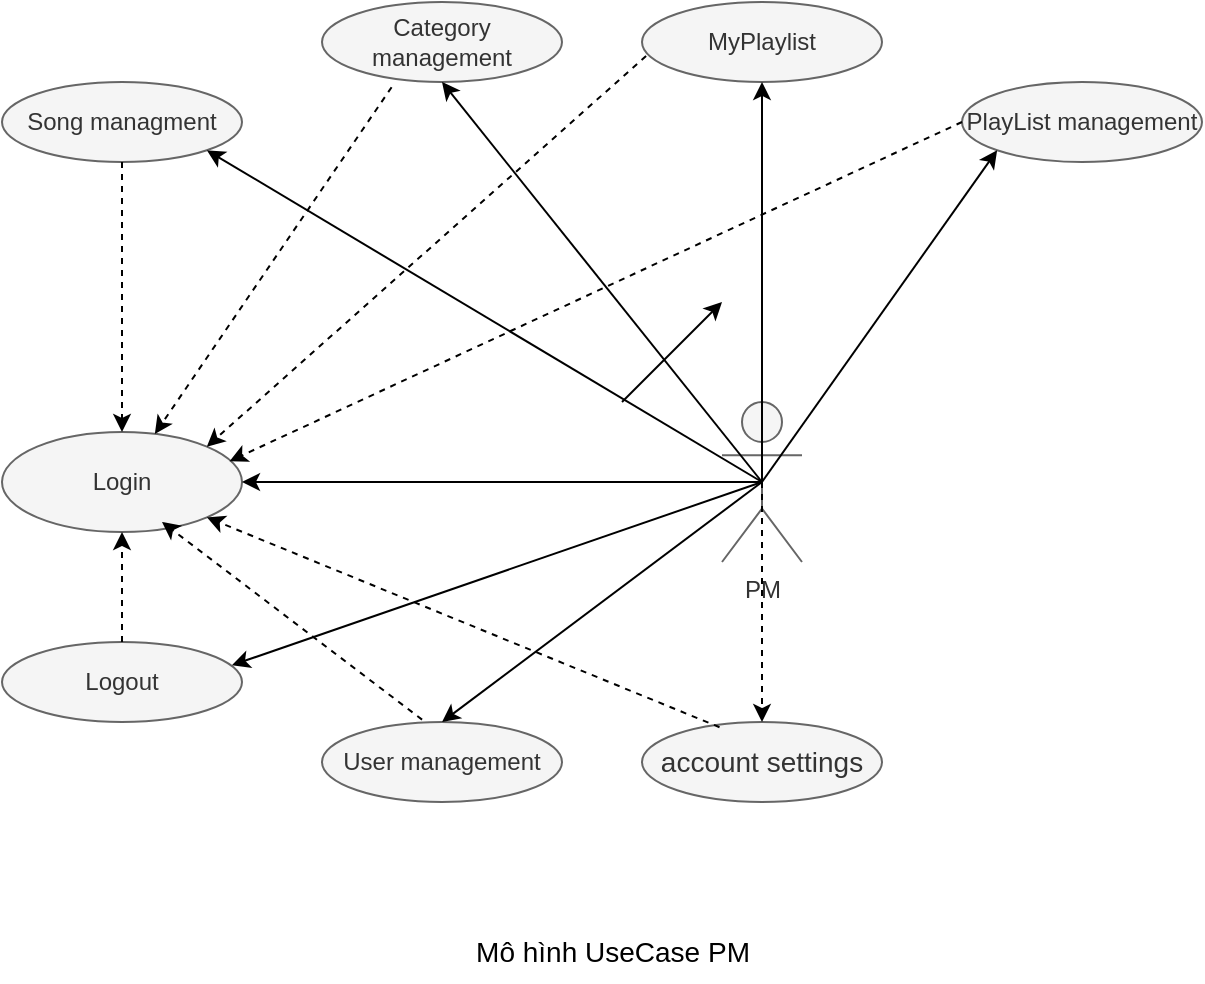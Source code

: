 <mxfile version="20.5.3" type="embed"><diagram id="kaU-Bj5s0fkfEdamKGvU" name="Page-1"><mxGraphModel dx="725" dy="519" grid="0" gridSize="10" guides="1" tooltips="1" connect="1" arrows="1" fold="1" page="1" pageScale="1" pageWidth="850" pageHeight="1100" background="#ffffff" math="0" shadow="0"><root><mxCell id="0"/><mxCell id="1" parent="0"/><mxCell id="2" value="PM" style="shape=umlActor;verticalLabelPosition=bottom;verticalAlign=top;html=1;outlineConnect=0;fillColor=#f5f5f5;fontColor=#333333;strokeColor=#666666;" vertex="1" parent="1"><mxGeometry x="400" y="240" width="40" height="80" as="geometry"/></mxCell><mxCell id="4" value="Song managment" style="ellipse;whiteSpace=wrap;html=1;fillColor=#f5f5f5;fontColor=#333333;strokeColor=#666666;" vertex="1" parent="1"><mxGeometry x="40" y="80" width="120" height="40" as="geometry"/></mxCell><mxCell id="6" value="Category management" style="ellipse;whiteSpace=wrap;html=1;fillColor=#f5f5f5;fontColor=#333333;strokeColor=#666666;" vertex="1" parent="1"><mxGeometry x="200" y="40" width="120" height="40" as="geometry"/></mxCell><mxCell id="7" value="Login" style="ellipse;whiteSpace=wrap;html=1;fillColor=#f5f5f5;fontColor=#333333;strokeColor=#666666;" vertex="1" parent="1"><mxGeometry x="40" y="255" width="120" height="50" as="geometry"/></mxCell><mxCell id="8" value="PlayList management" style="ellipse;whiteSpace=wrap;html=1;fillColor=#f5f5f5;fontColor=#333333;strokeColor=#666666;" vertex="1" parent="1"><mxGeometry x="520" y="80" width="120" height="40" as="geometry"/></mxCell><mxCell id="9" value="MyPlaylist" style="ellipse;whiteSpace=wrap;html=1;fillColor=#f5f5f5;fontColor=#333333;strokeColor=#666666;" vertex="1" parent="1"><mxGeometry x="360" y="40" width="120" height="40" as="geometry"/></mxCell><mxCell id="10" style="edgeStyle=orthogonalEdgeStyle;rounded=0;orthogonalLoop=1;jettySize=auto;html=1;exitX=0.5;exitY=1;exitDx=0;exitDy=0;" edge="1" parent="1" source="8" target="8"><mxGeometry relative="1" as="geometry"/></mxCell><mxCell id="11" value="User management" style="ellipse;whiteSpace=wrap;html=1;fillColor=#f5f5f5;fontColor=#333333;strokeColor=#666666;" vertex="1" parent="1"><mxGeometry x="200" y="400" width="120" height="40" as="geometry"/></mxCell><mxCell id="12" value="Logout" style="ellipse;whiteSpace=wrap;html=1;fillColor=#f5f5f5;fontColor=#333333;strokeColor=#666666;" vertex="1" parent="1"><mxGeometry x="40" y="360" width="120" height="40" as="geometry"/></mxCell><mxCell id="13" value="" style="endArrow=classic;html=1;rounded=0;" edge="1" parent="1"><mxGeometry width="50" height="50" relative="1" as="geometry"><mxPoint x="350" y="240" as="sourcePoint"/><mxPoint x="400" y="190" as="targetPoint"/></mxGeometry></mxCell><mxCell id="14" value="" style="endArrow=classic;html=1;rounded=0;exitX=0.5;exitY=0.5;exitDx=0;exitDy=0;exitPerimeter=0;entryX=1;entryY=1;entryDx=0;entryDy=0;strokeColor=#000000;" edge="1" parent="1" source="2" target="4"><mxGeometry width="50" height="50" relative="1" as="geometry"><mxPoint x="350" y="240" as="sourcePoint"/><mxPoint x="400" y="190" as="targetPoint"/></mxGeometry></mxCell><mxCell id="17" value="" style="endArrow=classic;html=1;rounded=0;strokeColor=#000000;entryX=0.5;entryY=1;entryDx=0;entryDy=0;" edge="1" parent="1" target="6"><mxGeometry width="50" height="50" relative="1" as="geometry"><mxPoint x="420" y="280" as="sourcePoint"/><mxPoint x="400" y="190" as="targetPoint"/></mxGeometry></mxCell><mxCell id="18" value="" style="endArrow=classic;html=1;rounded=0;strokeColor=#000000;exitX=0.5;exitY=0.5;exitDx=0;exitDy=0;exitPerimeter=0;entryX=0.5;entryY=1;entryDx=0;entryDy=0;" edge="1" parent="1" source="2" target="9"><mxGeometry width="50" height="50" relative="1" as="geometry"><mxPoint x="380" y="290" as="sourcePoint"/><mxPoint x="420" y="90" as="targetPoint"/></mxGeometry></mxCell><mxCell id="19" value="" style="endArrow=classic;html=1;rounded=0;strokeColor=#000000;exitX=0.5;exitY=0.5;exitDx=0;exitDy=0;exitPerimeter=0;entryX=0;entryY=1;entryDx=0;entryDy=0;" edge="1" parent="1" source="2" target="8"><mxGeometry width="50" height="50" relative="1" as="geometry"><mxPoint x="350" y="310" as="sourcePoint"/><mxPoint x="400" y="260" as="targetPoint"/></mxGeometry></mxCell><mxCell id="20" value="" style="endArrow=classic;html=1;rounded=0;strokeColor=#000000;exitX=0.5;exitY=0.5;exitDx=0;exitDy=0;exitPerimeter=0;entryX=0.5;entryY=0;entryDx=0;entryDy=0;" edge="1" parent="1" source="2" target="11"><mxGeometry width="50" height="50" relative="1" as="geometry"><mxPoint x="350" y="310" as="sourcePoint"/><mxPoint x="400" y="260" as="targetPoint"/></mxGeometry></mxCell><mxCell id="21" value="" style="endArrow=classic;html=1;rounded=0;strokeColor=#000000;entryX=0.958;entryY=0.29;entryDx=0;entryDy=0;entryPerimeter=0;" edge="1" parent="1" target="12"><mxGeometry width="50" height="50" relative="1" as="geometry"><mxPoint x="420" y="280" as="sourcePoint"/><mxPoint x="400" y="260" as="targetPoint"/></mxGeometry></mxCell><mxCell id="22" value="" style="endArrow=classic;html=1;rounded=0;strokeColor=#000000;entryX=1;entryY=0.5;entryDx=0;entryDy=0;" edge="1" parent="1" target="7"><mxGeometry width="50" height="50" relative="1" as="geometry"><mxPoint x="420" y="280" as="sourcePoint"/><mxPoint x="400" y="220" as="targetPoint"/></mxGeometry></mxCell><mxCell id="23" value="" style="endArrow=classic;html=1;rounded=0;strokeColor=#000000;dashed=1;exitX=0.5;exitY=1;exitDx=0;exitDy=0;" edge="1" parent="1" source="4" target="7"><mxGeometry width="50" height="50" relative="1" as="geometry"><mxPoint x="350" y="270" as="sourcePoint"/><mxPoint x="400" y="220" as="targetPoint"/></mxGeometry></mxCell><mxCell id="24" value="" style="endArrow=classic;html=1;rounded=0;dashed=1;strokeColor=#000000;exitX=0.5;exitY=0;exitDx=0;exitDy=0;entryX=0.5;entryY=1;entryDx=0;entryDy=0;" edge="1" parent="1" source="12" target="7"><mxGeometry width="50" height="50" relative="1" as="geometry"><mxPoint x="350" y="270" as="sourcePoint"/><mxPoint x="400" y="220" as="targetPoint"/></mxGeometry></mxCell><mxCell id="27" value="" style="endArrow=classic;html=1;rounded=0;dashed=1;strokeColor=#000000;exitX=0.29;exitY=1.065;exitDx=0;exitDy=0;exitPerimeter=0;" edge="1" parent="1" source="6" target="7"><mxGeometry width="50" height="50" relative="1" as="geometry"><mxPoint x="350" y="270" as="sourcePoint"/><mxPoint x="400" y="220" as="targetPoint"/></mxGeometry></mxCell><mxCell id="28" value="" style="endArrow=classic;html=1;rounded=0;dashed=1;strokeColor=#000000;exitX=0.017;exitY=0.675;exitDx=0;exitDy=0;exitPerimeter=0;entryX=1;entryY=0;entryDx=0;entryDy=0;" edge="1" parent="1" source="9" target="7"><mxGeometry width="50" height="50" relative="1" as="geometry"><mxPoint x="350" y="270" as="sourcePoint"/><mxPoint x="400" y="220" as="targetPoint"/></mxGeometry></mxCell><mxCell id="29" value="" style="endArrow=classic;html=1;rounded=0;dashed=1;strokeColor=#000000;exitX=0.417;exitY=-0.03;exitDx=0;exitDy=0;exitPerimeter=0;" edge="1" parent="1" source="11"><mxGeometry width="50" height="50" relative="1" as="geometry"><mxPoint x="350" y="290" as="sourcePoint"/><mxPoint x="120" y="300" as="targetPoint"/></mxGeometry></mxCell><mxCell id="30" value="" style="endArrow=classic;html=1;rounded=0;dashed=1;strokeColor=#000000;exitX=0;exitY=0.5;exitDx=0;exitDy=0;entryX=0.948;entryY=0.292;entryDx=0;entryDy=0;entryPerimeter=0;" edge="1" parent="1" source="8" target="7"><mxGeometry width="50" height="50" relative="1" as="geometry"><mxPoint x="350" y="290" as="sourcePoint"/><mxPoint x="400" y="240" as="targetPoint"/></mxGeometry></mxCell><mxCell id="31" value="&lt;font style=&quot;font-size: 14px;&quot; color=&quot;#000000&quot;&gt;Mô hình UseCase PM&lt;/font&gt;" style="text;html=1;align=center;verticalAlign=middle;resizable=0;points=[];autosize=1;strokeColor=none;fillColor=none;" vertex="1" parent="1"><mxGeometry x="265" y="500" width="160" height="30" as="geometry"/></mxCell><mxCell id="32" value="account settings" style="ellipse;whiteSpace=wrap;html=1;fontSize=14;fontColor=#333333;fillColor=#f5f5f5;strokeColor=#666666;" vertex="1" parent="1"><mxGeometry x="360" y="400" width="120" height="40" as="geometry"/></mxCell><mxCell id="33" value="" style="endArrow=classic;html=1;rounded=0;fontSize=14;fontColor=#000000;strokeColor=#000000;exitX=0.5;exitY=0.5;exitDx=0;exitDy=0;exitPerimeter=0;entryX=0.5;entryY=0;entryDx=0;entryDy=0;dashed=1;" edge="1" parent="1" source="2" target="32"><mxGeometry width="50" height="50" relative="1" as="geometry"><mxPoint x="350" y="320" as="sourcePoint"/><mxPoint x="400" y="270" as="targetPoint"/></mxGeometry></mxCell><mxCell id="34" value="" style="endArrow=classic;html=1;rounded=0;dashed=1;strokeColor=#000000;fontSize=14;fontColor=#000000;exitX=0.323;exitY=0.065;exitDx=0;exitDy=0;exitPerimeter=0;entryX=1;entryY=1;entryDx=0;entryDy=0;" edge="1" parent="1" source="32" target="7"><mxGeometry width="50" height="50" relative="1" as="geometry"><mxPoint x="350" y="320" as="sourcePoint"/><mxPoint x="400" y="270" as="targetPoint"/></mxGeometry></mxCell></root></mxGraphModel></diagram></mxfile>